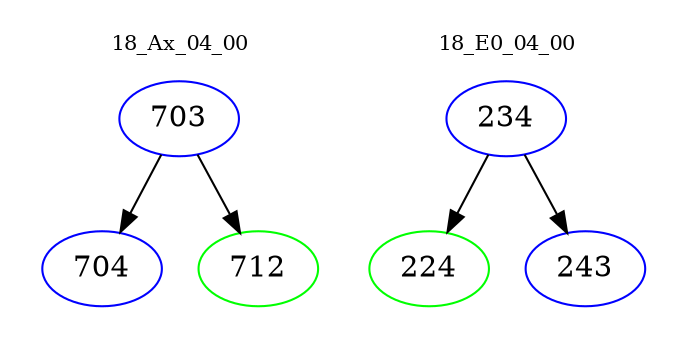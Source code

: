 digraph{
subgraph cluster_0 {
color = white
label = "18_Ax_04_00";
fontsize=10;
T0_703 [label="703", color="blue"]
T0_703 -> T0_704 [color="black"]
T0_704 [label="704", color="blue"]
T0_703 -> T0_712 [color="black"]
T0_712 [label="712", color="green"]
}
subgraph cluster_1 {
color = white
label = "18_E0_04_00";
fontsize=10;
T1_234 [label="234", color="blue"]
T1_234 -> T1_224 [color="black"]
T1_224 [label="224", color="green"]
T1_234 -> T1_243 [color="black"]
T1_243 [label="243", color="blue"]
}
}
